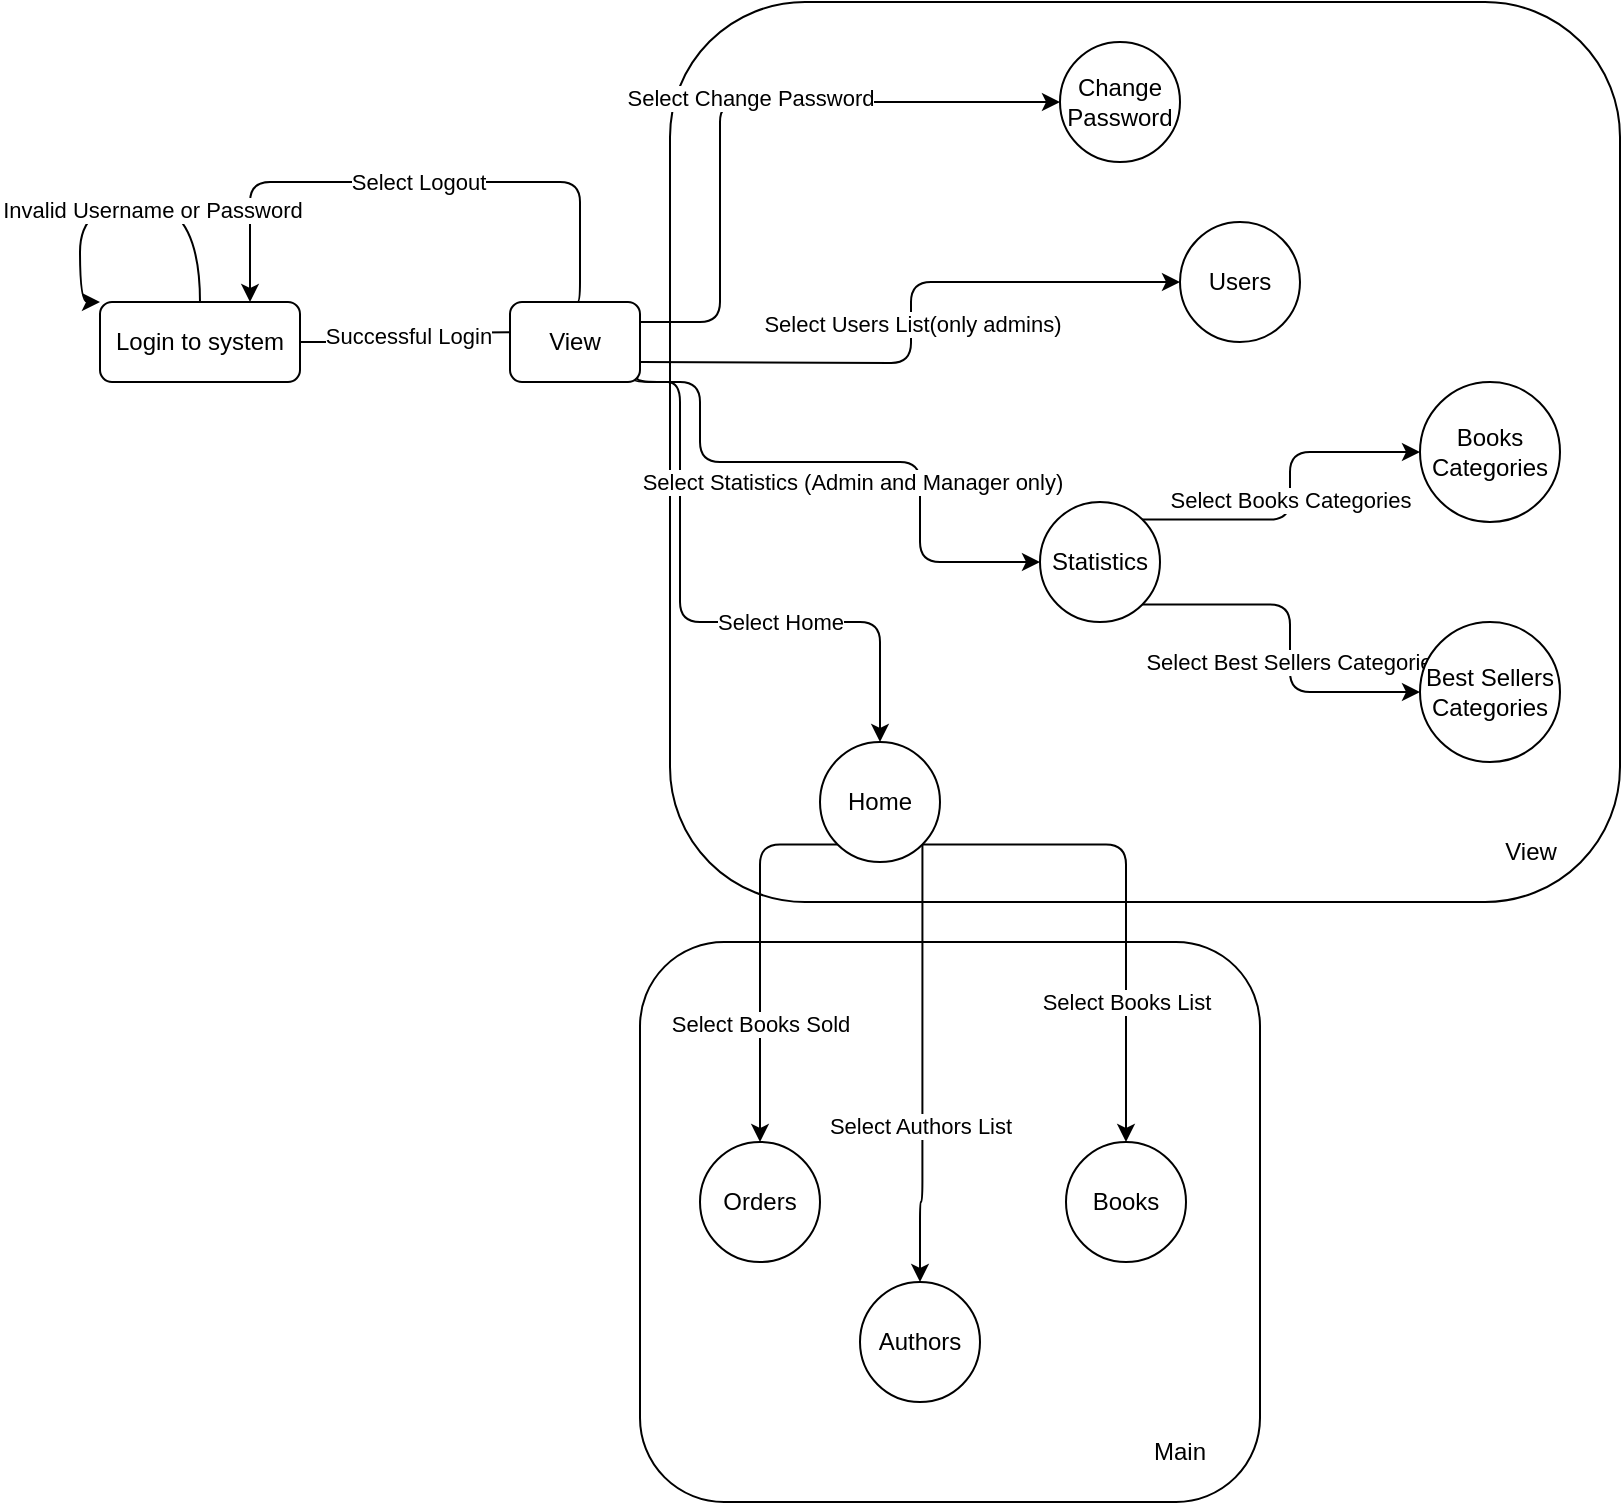 <mxfile version="26.0.10">
  <diagram name="Page-1" id="uCtxBFyetkFbAPX629IC">
    <mxGraphModel dx="2614" dy="991" grid="1" gridSize="10" guides="1" tooltips="1" connect="1" arrows="1" fold="1" page="1" pageScale="1" pageWidth="850" pageHeight="1100" math="0" shadow="0">
      <root>
        <mxCell id="0" />
        <mxCell id="1" parent="0" />
        <mxCell id="YOgAtljZ4g297sUtZkCo-11" value="" style="rounded=1;whiteSpace=wrap;html=1;movable=1;resizable=1;rotatable=1;deletable=1;editable=1;locked=0;connectable=1;" vertex="1" parent="1">
          <mxGeometry x="300" y="480" width="310" height="280" as="geometry" />
        </mxCell>
        <mxCell id="YOgAtljZ4g297sUtZkCo-5" value="" style="rounded=1;whiteSpace=wrap;html=1;movable=1;resizable=1;rotatable=1;deletable=1;editable=1;locked=0;connectable=1;" vertex="1" parent="1">
          <mxGeometry x="315" y="10" width="475" height="450" as="geometry" />
        </mxCell>
        <mxCell id="KPOi8cj2wzjZKRKIcYXq-18" value="Select Logout" style="edgeStyle=orthogonalEdgeStyle;rounded=1;orthogonalLoop=1;jettySize=auto;html=1;exitX=0.5;exitY=0;exitDx=0;exitDy=0;entryX=0.75;entryY=0;entryDx=0;entryDy=0;curved=0;movable=1;resizable=1;rotatable=1;deletable=1;editable=1;locked=0;connectable=1;" parent="1" source="YOgAtljZ4g297sUtZkCo-7" target="KPOi8cj2wzjZKRKIcYXq-15" edge="1">
          <mxGeometry relative="1" as="geometry">
            <mxPoint x="385" y="174.5" as="sourcePoint" />
            <mxPoint x="573.0" y="65" as="targetPoint" />
            <Array as="points">
              <mxPoint x="270" y="160" />
              <mxPoint x="270" y="100" />
              <mxPoint x="105" y="100" />
            </Array>
          </mxGeometry>
        </mxCell>
        <mxCell id="KPOi8cj2wzjZKRKIcYXq-20" style="edgeStyle=orthogonalEdgeStyle;rounded=1;orthogonalLoop=1;jettySize=auto;html=1;exitX=1;exitY=0.25;exitDx=0;exitDy=0;entryX=0;entryY=0.5;entryDx=0;entryDy=0;curved=0;movable=1;resizable=1;rotatable=1;deletable=1;editable=1;locked=0;connectable=1;" parent="1" source="YOgAtljZ4g297sUtZkCo-7" target="KPOi8cj2wzjZKRKIcYXq-6" edge="1">
          <mxGeometry relative="1" as="geometry">
            <Array as="points">
              <mxPoint x="340" y="170" />
              <mxPoint x="340" y="60" />
            </Array>
            <mxPoint x="402.678" y="181.822" as="sourcePoint" />
          </mxGeometry>
        </mxCell>
        <mxCell id="KPOi8cj2wzjZKRKIcYXq-21" value="Select Change Password" style="edgeLabel;html=1;align=center;verticalAlign=middle;resizable=1;points=[];movable=1;rotatable=1;deletable=1;editable=1;locked=0;connectable=1;" parent="KPOi8cj2wzjZKRKIcYXq-20" vertex="1" connectable="0">
          <mxGeometry x="0.029" y="2" relative="1" as="geometry">
            <mxPoint as="offset" />
          </mxGeometry>
        </mxCell>
        <mxCell id="KPOi8cj2wzjZKRKIcYXq-22" value="Select Users List(only admins)" style="edgeStyle=orthogonalEdgeStyle;rounded=1;orthogonalLoop=1;jettySize=auto;html=1;entryX=0;entryY=0.5;entryDx=0;entryDy=0;curved=0;movable=1;resizable=1;rotatable=1;deletable=1;editable=1;locked=0;connectable=1;" parent="1" target="KPOi8cj2wzjZKRKIcYXq-7" edge="1">
          <mxGeometry relative="1" as="geometry">
            <mxPoint x="300" y="190" as="sourcePoint" />
          </mxGeometry>
        </mxCell>
        <mxCell id="KPOi8cj2wzjZKRKIcYXq-6" value="Change Password&lt;span style=&quot;color: rgba(0, 0, 0, 0); font-family: monospace; font-size: 0px; text-align: start; text-wrap-mode: nowrap;&quot;&gt;%3CmxGraphModel%3E%3Croot%3E%3CmxCell%20id%3D%220%22%2F%3E%3CmxCell%20id%3D%221%22%20parent%3D%220%22%2F%3E%3CmxCell%20id%3D%222%22%20value%3D%22%22%20style%3D%22ellipse%3BwhiteSpace%3Dwrap%3Bhtml%3D1%3Baspect%3Dfixed%3B%22%20vertex%3D%221%22%20parent%3D%221%22%3E%3CmxGeometry%20x%3D%22250%22%20y%3D%22110%22%20width%3D%2260%22%20height%3D%2260%22%20as%3D%22geometry%22%2F%3E%3C%2FmxCell%3E%3C%2Froot%3E%3C%2FmxGraphModel%3E&lt;/span&gt;" style="ellipse;whiteSpace=wrap;html=1;aspect=fixed;movable=1;resizable=1;rotatable=1;deletable=1;editable=1;locked=0;connectable=1;" parent="1" vertex="1">
          <mxGeometry x="510" y="30" width="60" height="60" as="geometry" />
        </mxCell>
        <mxCell id="KPOi8cj2wzjZKRKIcYXq-7" value="Users" style="ellipse;whiteSpace=wrap;html=1;aspect=fixed;movable=1;resizable=1;rotatable=1;deletable=1;editable=1;locked=0;connectable=1;" parent="1" vertex="1">
          <mxGeometry x="570" y="120" width="60" height="60" as="geometry" />
        </mxCell>
        <mxCell id="KPOi8cj2wzjZKRKIcYXq-25" style="edgeStyle=orthogonalEdgeStyle;rounded=1;orthogonalLoop=1;jettySize=auto;html=1;exitX=1;exitY=0;exitDx=0;exitDy=0;entryX=0;entryY=0.5;entryDx=0;entryDy=0;curved=0;" parent="1" source="KPOi8cj2wzjZKRKIcYXq-8" target="KPOi8cj2wzjZKRKIcYXq-10" edge="1">
          <mxGeometry relative="1" as="geometry" />
        </mxCell>
        <mxCell id="KPOi8cj2wzjZKRKIcYXq-33" value="Select Books Categories" style="edgeLabel;html=1;align=center;verticalAlign=middle;resizable=0;points=[];" parent="KPOi8cj2wzjZKRKIcYXq-25" vertex="1" connectable="0">
          <mxGeometry x="-0.024" relative="1" as="geometry">
            <mxPoint as="offset" />
          </mxGeometry>
        </mxCell>
        <mxCell id="KPOi8cj2wzjZKRKIcYXq-26" style="edgeStyle=orthogonalEdgeStyle;rounded=1;orthogonalLoop=1;jettySize=auto;html=1;exitX=1;exitY=1;exitDx=0;exitDy=0;entryX=0;entryY=0.5;entryDx=0;entryDy=0;curved=0;" parent="1" source="KPOi8cj2wzjZKRKIcYXq-8" target="KPOi8cj2wzjZKRKIcYXq-9" edge="1">
          <mxGeometry relative="1" as="geometry" />
        </mxCell>
        <mxCell id="KPOi8cj2wzjZKRKIcYXq-34" value="Select Best Sellers Categories" style="edgeLabel;html=1;align=center;verticalAlign=middle;resizable=0;points=[];" parent="KPOi8cj2wzjZKRKIcYXq-26" vertex="1" connectable="0">
          <mxGeometry x="0.116" y="2" relative="1" as="geometry">
            <mxPoint as="offset" />
          </mxGeometry>
        </mxCell>
        <mxCell id="KPOi8cj2wzjZKRKIcYXq-8" value="Statistics&lt;span style=&quot;color: rgba(0, 0, 0, 0); font-family: monospace; font-size: 0px; text-align: start; text-wrap-mode: nowrap;&quot;&gt;%3CmxGraphModel%3E%3Croot%3E%3CmxCell%20id%3D%220%22%2F%3E%3CmxCell%20id%3D%221%22%20parent%3D%220%22%2F%3E%3CmxCell%20id%3D%222%22%20value%3D%22%22%20style%3D%22ellipse%3BwhiteSpace%3Dwrap%3Bhtml%3D1%3Baspect%3Dfixed%3B%22%20vertex%3D%221%22%20parent%3D%221%22%3E%3CmxGeometry%20x%3D%22250%22%20y%3D%22110%22%20width%3D%2260%22%20height%3D%2260%22%20as%3D%22geometry%22%2F%3E%3C%2FmxCell%3E%3C%2Froot%3E%3C%2FmxGraphModel%3E&lt;/span&gt;&lt;span style=&quot;color: rgba(0, 0, 0, 0); font-family: monospace; font-size: 0px; text-align: start; text-wrap-mode: nowrap;&quot;&gt;%3CmxGraphModel%3E%3Croot%3E%3CmxCell%20id%3D%220%22%2F%3E%3CmxCell%20id%3D%221%22%20parent%3D%220%22%2F%3E%3CmxCell%20id%3D%222%22%20value%3D%22%22%20style%3D%22ellipse%3BwhiteSpace%3Dwrap%3Bhtml%3D1%3Baspect%3Dfixed%3B%22%20vertex%3D%221%22%20parent%3D%221%22%3E%3CmxGeometry%20x%3D%22250%22%20y%3D%22110%22%20width%3D%2260%22%20height%3D%2260%22%20as%3D%22geometry%22%2F%3E%3C%2FmxCell%3E%3C%2Froot%3E%3C%2FmxGraphModel%3E&lt;/span&gt;" style="ellipse;whiteSpace=wrap;html=1;aspect=fixed;" parent="1" vertex="1">
          <mxGeometry x="500" y="260" width="60" height="60" as="geometry" />
        </mxCell>
        <mxCell id="KPOi8cj2wzjZKRKIcYXq-9" value="Best Sellers Categories&lt;span style=&quot;color: rgba(0, 0, 0, 0); font-family: monospace; font-size: 0px; text-align: start; text-wrap-mode: nowrap;&quot;&gt;%3CmxGraphModel%3E%3Croot%3E%3CmxCell%20id%3D%220%22%2F%3E%3CmxCell%20id%3D%221%22%20parent%3D%220%22%2F%3E%3CmxCell%20id%3D%222%22%20value%3D%22%22%20style%3D%22ellipse%3BwhiteSpace%3Dwrap%3Bhtml%3D1%3Baspect%3Dfixed%3B%22%20vertex%3D%221%22%20parent%3D%221%22%3E%3CmxGeometry%20x%3D%22250%22%20y%3D%22110%22%20width%3D%2260%22%20height%3D%2260%22%20as%3D%22geometry%22%2F%3E%3C%2FmxCell%3E%3C%2Froot%3E%3C%2FmxGraphModel%3E&lt;/span&gt;" style="ellipse;whiteSpace=wrap;html=1;aspect=fixed;" parent="1" vertex="1">
          <mxGeometry x="690" y="320" width="70" height="70" as="geometry" />
        </mxCell>
        <mxCell id="KPOi8cj2wzjZKRKIcYXq-10" value="Books Categories" style="ellipse;whiteSpace=wrap;html=1;aspect=fixed;" parent="1" vertex="1">
          <mxGeometry x="690" y="200" width="70" height="70" as="geometry" />
        </mxCell>
        <mxCell id="KPOi8cj2wzjZKRKIcYXq-29" style="edgeStyle=orthogonalEdgeStyle;rounded=1;orthogonalLoop=1;jettySize=auto;html=1;exitX=1;exitY=1;exitDx=0;exitDy=0;entryX=0.5;entryY=0;entryDx=0;entryDy=0;curved=0;" parent="1" source="KPOi8cj2wzjZKRKIcYXq-11" target="KPOi8cj2wzjZKRKIcYXq-12" edge="1">
          <mxGeometry relative="1" as="geometry" />
        </mxCell>
        <mxCell id="KPOi8cj2wzjZKRKIcYXq-36" value="Select Books List" style="edgeLabel;html=1;align=center;verticalAlign=middle;resizable=0;points=[];" parent="KPOi8cj2wzjZKRKIcYXq-29" vertex="1" connectable="0">
          <mxGeometry x="-0.151" relative="1" as="geometry">
            <mxPoint y="74" as="offset" />
          </mxGeometry>
        </mxCell>
        <mxCell id="KPOi8cj2wzjZKRKIcYXq-30" style="edgeStyle=orthogonalEdgeStyle;rounded=1;orthogonalLoop=1;jettySize=auto;html=1;exitX=1;exitY=1;exitDx=0;exitDy=0;entryX=0.5;entryY=0;entryDx=0;entryDy=0;curved=0;" parent="1" source="KPOi8cj2wzjZKRKIcYXq-11" target="KPOi8cj2wzjZKRKIcYXq-13" edge="1">
          <mxGeometry relative="1" as="geometry">
            <Array as="points">
              <mxPoint x="441" y="610" />
            </Array>
          </mxGeometry>
        </mxCell>
        <mxCell id="KPOi8cj2wzjZKRKIcYXq-37" value="Select Authors List" style="edgeLabel;html=1;align=center;verticalAlign=middle;resizable=0;points=[];" parent="KPOi8cj2wzjZKRKIcYXq-30" vertex="1" connectable="0">
          <mxGeometry x="-0.106" relative="1" as="geometry">
            <mxPoint x="-1" y="42" as="offset" />
          </mxGeometry>
        </mxCell>
        <mxCell id="KPOi8cj2wzjZKRKIcYXq-31" style="edgeStyle=orthogonalEdgeStyle;rounded=1;orthogonalLoop=1;jettySize=auto;html=1;exitX=0;exitY=1;exitDx=0;exitDy=0;entryX=0.5;entryY=0;entryDx=0;entryDy=0;curved=0;" parent="1" source="KPOi8cj2wzjZKRKIcYXq-11" target="KPOi8cj2wzjZKRKIcYXq-14" edge="1">
          <mxGeometry relative="1" as="geometry">
            <Array as="points">
              <mxPoint x="360" y="431" />
            </Array>
          </mxGeometry>
        </mxCell>
        <mxCell id="KPOi8cj2wzjZKRKIcYXq-38" value="Select Books Sold" style="edgeLabel;html=1;align=center;verticalAlign=middle;resizable=0;points=[];" parent="KPOi8cj2wzjZKRKIcYXq-31" vertex="1" connectable="0">
          <mxGeometry x="-0.224" y="2" relative="1" as="geometry">
            <mxPoint x="-2" y="55" as="offset" />
          </mxGeometry>
        </mxCell>
        <mxCell id="KPOi8cj2wzjZKRKIcYXq-11" value="Home&lt;span style=&quot;color: rgba(0, 0, 0, 0); font-family: monospace; font-size: 0px; text-align: start; text-wrap-mode: nowrap;&quot;&gt;%3CmxGraphModel%3E%3Croot%3E%3CmxCell%20id%3D%220%22%2F%3E%3CmxCell%20id%3D%221%22%20parent%3D%220%22%2F%3E%3CmxCell%20id%3D%222%22%20value%3D%22%22%20style%3D%22ellipse%3BwhiteSpace%3Dwrap%3Bhtml%3D1%3Baspect%3Dfixed%3B%22%20vertex%3D%221%22%20parent%3D%221%22%3E%3CmxGeometry%20x%3D%22250%22%20y%3D%22110%22%20width%3D%2260%22%20height%3D%2260%22%20as%3D%22geometry%22%2F%3E%3C%2FmxCell%3E%3C%2Froot%3E%3C%2FmxGraphModel%3E&lt;/span&gt;" style="ellipse;whiteSpace=wrap;html=1;aspect=fixed;" parent="1" vertex="1">
          <mxGeometry x="390" y="380" width="60" height="60" as="geometry" />
        </mxCell>
        <mxCell id="KPOi8cj2wzjZKRKIcYXq-12" value="Books" style="ellipse;whiteSpace=wrap;html=1;aspect=fixed;" parent="1" vertex="1">
          <mxGeometry x="513" y="580" width="60" height="60" as="geometry" />
        </mxCell>
        <mxCell id="KPOi8cj2wzjZKRKIcYXq-13" value="Authors" style="ellipse;whiteSpace=wrap;html=1;aspect=fixed;" parent="1" vertex="1">
          <mxGeometry x="410" y="650" width="60" height="60" as="geometry" />
        </mxCell>
        <mxCell id="KPOi8cj2wzjZKRKIcYXq-14" value="Orders" style="ellipse;whiteSpace=wrap;html=1;aspect=fixed;" parent="1" vertex="1">
          <mxGeometry x="330" y="580" width="60" height="60" as="geometry" />
        </mxCell>
        <mxCell id="KPOi8cj2wzjZKRKIcYXq-17" style="edgeStyle=orthogonalEdgeStyle;rounded=0;orthogonalLoop=1;jettySize=auto;html=1;exitX=1;exitY=0.5;exitDx=0;exitDy=0;entryX=0;entryY=0.5;entryDx=0;entryDy=0;" parent="1" source="KPOi8cj2wzjZKRKIcYXq-15" edge="1">
          <mxGeometry relative="1" as="geometry">
            <mxPoint x="250" y="175" as="targetPoint" />
          </mxGeometry>
        </mxCell>
        <mxCell id="KPOi8cj2wzjZKRKIcYXq-19" value="Successful Login" style="edgeLabel;html=1;align=center;verticalAlign=middle;resizable=0;points=[];" parent="KPOi8cj2wzjZKRKIcYXq-17" vertex="1" connectable="0">
          <mxGeometry x="-0.142" y="3" relative="1" as="geometry">
            <mxPoint as="offset" />
          </mxGeometry>
        </mxCell>
        <mxCell id="KPOi8cj2wzjZKRKIcYXq-15" value="Login to system" style="rounded=1;whiteSpace=wrap;html=1;" parent="1" vertex="1">
          <mxGeometry x="30" y="160" width="100" height="40" as="geometry" />
        </mxCell>
        <mxCell id="YOgAtljZ4g297sUtZkCo-2" style="edgeStyle=orthogonalEdgeStyle;rounded=0;orthogonalLoop=1;jettySize=auto;html=1;entryX=0;entryY=0;entryDx=0;entryDy=0;curved=1;exitX=0.5;exitY=0;exitDx=0;exitDy=0;" edge="1" parent="1" source="KPOi8cj2wzjZKRKIcYXq-15" target="KPOi8cj2wzjZKRKIcYXq-15">
          <mxGeometry relative="1" as="geometry">
            <mxPoint x="120" y="90" as="sourcePoint" />
            <mxPoint x="30" y="130" as="targetPoint" />
            <Array as="points">
              <mxPoint x="80" y="110" />
              <mxPoint x="20" y="110" />
              <mxPoint x="20" y="160" />
            </Array>
          </mxGeometry>
        </mxCell>
        <mxCell id="YOgAtljZ4g297sUtZkCo-4" value="Invalid Username or Password" style="edgeLabel;html=1;align=center;verticalAlign=middle;resizable=0;points=[];" vertex="1" connectable="0" parent="YOgAtljZ4g297sUtZkCo-2">
          <mxGeometry x="-0.122" y="4" relative="1" as="geometry">
            <mxPoint as="offset" />
          </mxGeometry>
        </mxCell>
        <mxCell id="YOgAtljZ4g297sUtZkCo-6" value="View" style="text;html=1;align=center;verticalAlign=middle;resizable=0;points=[];autosize=1;strokeColor=none;fillColor=none;" vertex="1" parent="1">
          <mxGeometry x="720" y="420" width="50" height="30" as="geometry" />
        </mxCell>
        <mxCell id="YOgAtljZ4g297sUtZkCo-9" style="edgeStyle=orthogonalEdgeStyle;rounded=1;orthogonalLoop=1;jettySize=auto;html=1;exitX=0.958;exitY=0.943;exitDx=0;exitDy=0;curved=0;exitPerimeter=0;entryX=0.5;entryY=0;entryDx=0;entryDy=0;" edge="1" parent="1" source="YOgAtljZ4g297sUtZkCo-7" target="KPOi8cj2wzjZKRKIcYXq-11">
          <mxGeometry relative="1" as="geometry">
            <Array as="points">
              <mxPoint x="297" y="200" />
              <mxPoint x="320" y="200" />
              <mxPoint x="320" y="320" />
              <mxPoint x="420" y="320" />
            </Array>
          </mxGeometry>
        </mxCell>
        <mxCell id="YOgAtljZ4g297sUtZkCo-10" value="Select Home" style="edgeLabel;html=1;align=center;verticalAlign=middle;resizable=1;points=[];movable=1;rotatable=1;deletable=1;editable=1;locked=0;connectable=1;" vertex="1" connectable="0" parent="YOgAtljZ4g297sUtZkCo-9">
          <mxGeometry x="-0.011" y="2" relative="1" as="geometry">
            <mxPoint x="44" y="2" as="offset" />
          </mxGeometry>
        </mxCell>
        <mxCell id="YOgAtljZ4g297sUtZkCo-12" style="edgeStyle=orthogonalEdgeStyle;rounded=1;orthogonalLoop=1;jettySize=auto;html=1;exitX=0.979;exitY=0.908;exitDx=0;exitDy=0;entryX=0;entryY=0.5;entryDx=0;entryDy=0;curved=0;exitPerimeter=0;" edge="1" parent="1" source="YOgAtljZ4g297sUtZkCo-7" target="KPOi8cj2wzjZKRKIcYXq-8">
          <mxGeometry relative="1" as="geometry">
            <Array as="points">
              <mxPoint x="299" y="200" />
              <mxPoint x="330" y="200" />
              <mxPoint x="330" y="240" />
              <mxPoint x="440" y="240" />
              <mxPoint x="440" y="290" />
            </Array>
          </mxGeometry>
        </mxCell>
        <mxCell id="YOgAtljZ4g297sUtZkCo-13" value="Select Statistics (Admin and Manager only)" style="edgeLabel;html=1;align=center;verticalAlign=middle;resizable=0;points=[];" vertex="1" connectable="0" parent="YOgAtljZ4g297sUtZkCo-12">
          <mxGeometry x="-0.026" y="-2" relative="1" as="geometry">
            <mxPoint x="7" y="8" as="offset" />
          </mxGeometry>
        </mxCell>
        <mxCell id="YOgAtljZ4g297sUtZkCo-7" value="View" style="rounded=1;whiteSpace=wrap;html=1;" vertex="1" parent="1">
          <mxGeometry x="235" y="160" width="65" height="40" as="geometry" />
        </mxCell>
        <mxCell id="YOgAtljZ4g297sUtZkCo-15" value="Main" style="text;html=1;align=center;verticalAlign=middle;whiteSpace=wrap;rounded=0;" vertex="1" parent="1">
          <mxGeometry x="540" y="720" width="60" height="30" as="geometry" />
        </mxCell>
      </root>
    </mxGraphModel>
  </diagram>
</mxfile>
